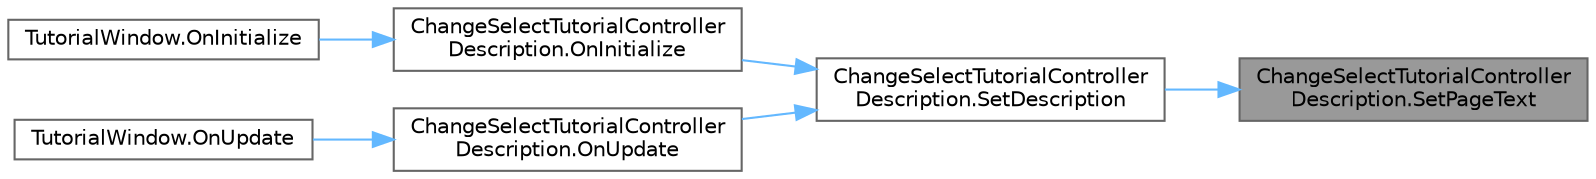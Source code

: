 digraph "ChangeSelectTutorialControllerDescription.SetPageText"
{
 // LATEX_PDF_SIZE
  bgcolor="transparent";
  edge [fontname=Helvetica,fontsize=10,labelfontname=Helvetica,labelfontsize=10];
  node [fontname=Helvetica,fontsize=10,shape=box,height=0.2,width=0.4];
  rankdir="RL";
  Node1 [id="Node000001",label="ChangeSelectTutorialController\lDescription.SetPageText",height=0.2,width=0.4,color="gray40", fillcolor="grey60", style="filled", fontcolor="black",tooltip=" "];
  Node1 -> Node2 [id="edge1_Node000001_Node000002",dir="back",color="steelblue1",style="solid",tooltip=" "];
  Node2 [id="Node000002",label="ChangeSelectTutorialController\lDescription.SetDescription",height=0.2,width=0.4,color="grey40", fillcolor="white", style="filled",URL="$class_change_select_tutorial_controller_description.html#a277d22ac5abe9256faf2ffe23544ba5d",tooltip=" "];
  Node2 -> Node3 [id="edge2_Node000002_Node000003",dir="back",color="steelblue1",style="solid",tooltip=" "];
  Node3 [id="Node000003",label="ChangeSelectTutorialController\lDescription.OnInitialize",height=0.2,width=0.4,color="grey40", fillcolor="white", style="filled",URL="$class_change_select_tutorial_controller_description.html#a0d6c625264a330475c95f03613e76e26",tooltip=" "];
  Node3 -> Node4 [id="edge3_Node000003_Node000004",dir="back",color="steelblue1",style="solid",tooltip=" "];
  Node4 [id="Node000004",label="TutorialWindow.OnInitialize",height=0.2,width=0.4,color="grey40", fillcolor="white", style="filled",URL="$class_tutorial_window.html#a743c91b5a84d5df1bd4dcdd76480158c",tooltip=" "];
  Node2 -> Node5 [id="edge4_Node000002_Node000005",dir="back",color="steelblue1",style="solid",tooltip=" "];
  Node5 [id="Node000005",label="ChangeSelectTutorialController\lDescription.OnUpdate",height=0.2,width=0.4,color="grey40", fillcolor="white", style="filled",URL="$class_change_select_tutorial_controller_description.html#a23d060d09ee04b43652f7af8bfda16a4",tooltip=" "];
  Node5 -> Node6 [id="edge5_Node000005_Node000006",dir="back",color="steelblue1",style="solid",tooltip=" "];
  Node6 [id="Node000006",label="TutorialWindow.OnUpdate",height=0.2,width=0.4,color="grey40", fillcolor="white", style="filled",URL="$class_tutorial_window.html#a98db55f5bea25b5317765f310fb89ee4",tooltip=" "];
}
